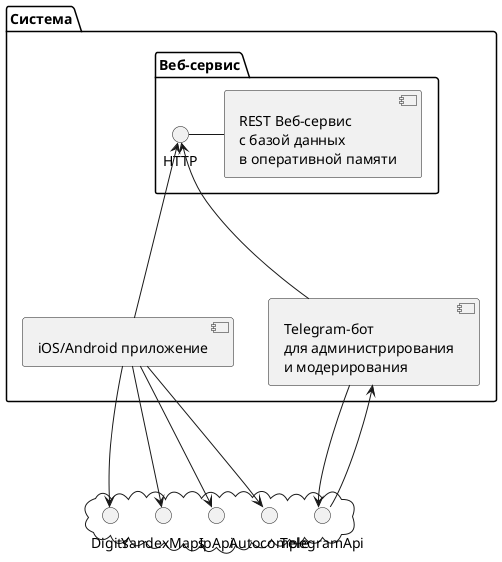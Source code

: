 @startuml
skinparam componentStyle uml2

package "Система" {
    package "Веб-сервис" {
        HTTP - [REST Веб-сервис\nс базой данных\nв оперативной памяти]
    }

    [iOS/Android приложение] -up--> HTTP

    [Telegram-бот\nдля администрирования\nи модерирования] -up--> HTTP
}

cloud {
    [iOS/Android приложение] -> Digits
    [iOS/Android приложение] -> YandexMaps
    [iOS/Android приложение] -> IpApi
    [iOS/Android приложение] -> Autocomple
    [Telegram-бот\nдля администрирования\nи модерирования] -down--> TelegramApi
    TelegramApi -up--> [Telegram-бот\nдля администрирования\nи модерирования]
}

@enduml